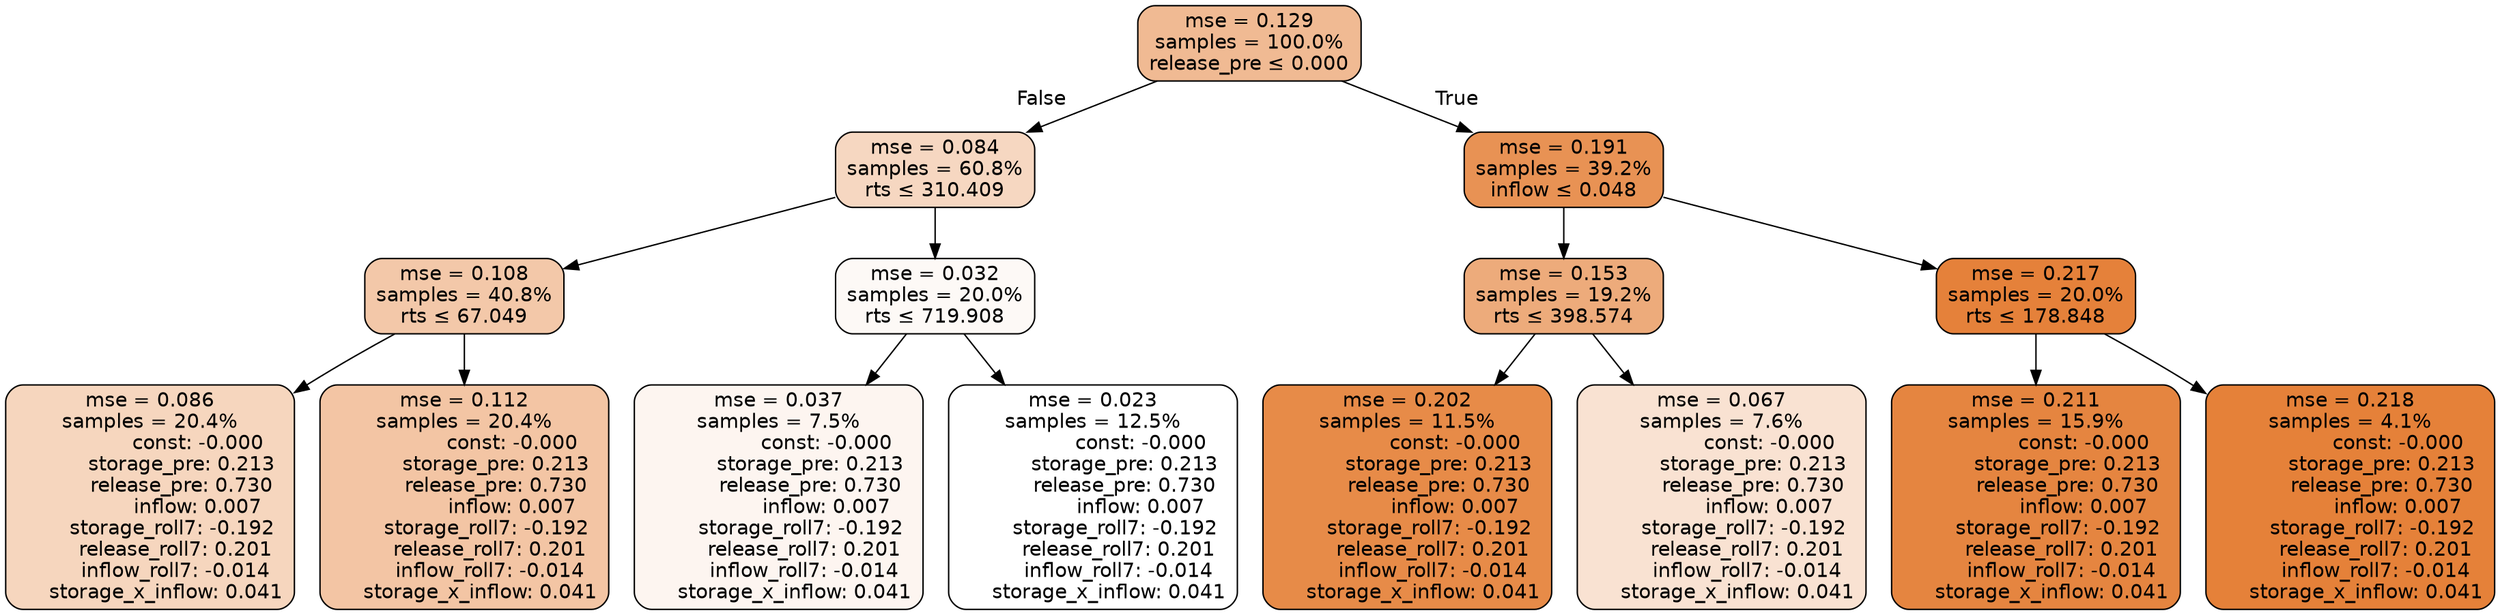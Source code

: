 digraph tree {
node [shape=rectangle, style="filled, rounded", color="black", fontname=helvetica] ;
edge [fontname=helvetica] ;
	"0" [label="mse = 0.129
samples = 100.0%
release_pre &le; 0.000", fillcolor="#f0ba93"]
	"1" [label="mse = 0.084
samples = 60.8%
rts &le; 310.409", fillcolor="#f6d7c1"]
	"2" [label="mse = 0.108
samples = 40.8%
rts &le; 67.049", fillcolor="#f3c8a9"]
	"3" [label="mse = 0.086
samples = 20.4%
               const: -0.000
          storage_pre: 0.213
          release_pre: 0.730
               inflow: 0.007
       storage_roll7: -0.192
        release_roll7: 0.201
        inflow_roll7: -0.014
     storage_x_inflow: 0.041", fillcolor="#f6d6be"]
	"4" [label="mse = 0.112
samples = 20.4%
               const: -0.000
          storage_pre: 0.213
          release_pre: 0.730
               inflow: 0.007
       storage_roll7: -0.192
        release_roll7: 0.201
        inflow_roll7: -0.014
     storage_x_inflow: 0.041", fillcolor="#f3c5a4"]
	"5" [label="mse = 0.032
samples = 20.0%
rts &le; 719.908", fillcolor="#fdf9f6"]
	"6" [label="mse = 0.037
samples = 7.5%
               const: -0.000
          storage_pre: 0.213
          release_pre: 0.730
               inflow: 0.007
       storage_roll7: -0.192
        release_roll7: 0.201
        inflow_roll7: -0.014
     storage_x_inflow: 0.041", fillcolor="#fdf5f0"]
	"7" [label="mse = 0.023
samples = 12.5%
               const: -0.000
          storage_pre: 0.213
          release_pre: 0.730
               inflow: 0.007
       storage_roll7: -0.192
        release_roll7: 0.201
        inflow_roll7: -0.014
     storage_x_inflow: 0.041", fillcolor="#ffffff"]
	"8" [label="mse = 0.191
samples = 39.2%
inflow &le; 0.048", fillcolor="#e89254"]
	"9" [label="mse = 0.153
samples = 19.2%
rts &le; 398.574", fillcolor="#edab7b"]
	"10" [label="mse = 0.202
samples = 11.5%
               const: -0.000
          storage_pre: 0.213
          release_pre: 0.730
               inflow: 0.007
       storage_roll7: -0.192
        release_roll7: 0.201
        inflow_roll7: -0.014
     storage_x_inflow: 0.041", fillcolor="#e78b48"]
	"11" [label="mse = 0.067
samples = 7.6%
               const: -0.000
          storage_pre: 0.213
          release_pre: 0.730
               inflow: 0.007
       storage_roll7: -0.192
        release_roll7: 0.201
        inflow_roll7: -0.014
     storage_x_inflow: 0.041", fillcolor="#f9e2d2"]
	"12" [label="mse = 0.217
samples = 20.0%
rts &le; 178.848", fillcolor="#e5813a"]
	"13" [label="mse = 0.211
samples = 15.9%
               const: -0.000
          storage_pre: 0.213
          release_pre: 0.730
               inflow: 0.007
       storage_roll7: -0.192
        release_roll7: 0.201
        inflow_roll7: -0.014
     storage_x_inflow: 0.041", fillcolor="#e58540"]
	"14" [label="mse = 0.218
samples = 4.1%
               const: -0.000
          storage_pre: 0.213
          release_pre: 0.730
               inflow: 0.007
       storage_roll7: -0.192
        release_roll7: 0.201
        inflow_roll7: -0.014
     storage_x_inflow: 0.041", fillcolor="#e58139"]

	"0" -> "1" [labeldistance=2.5, labelangle=45, headlabel="False"]
	"1" -> "2"
	"2" -> "3"
	"2" -> "4"
	"1" -> "5"
	"5" -> "6"
	"5" -> "7"
	"0" -> "8" [labeldistance=2.5, labelangle=-45, headlabel="True"]
	"8" -> "9"
	"9" -> "10"
	"9" -> "11"
	"8" -> "12"
	"12" -> "13"
	"12" -> "14"
}